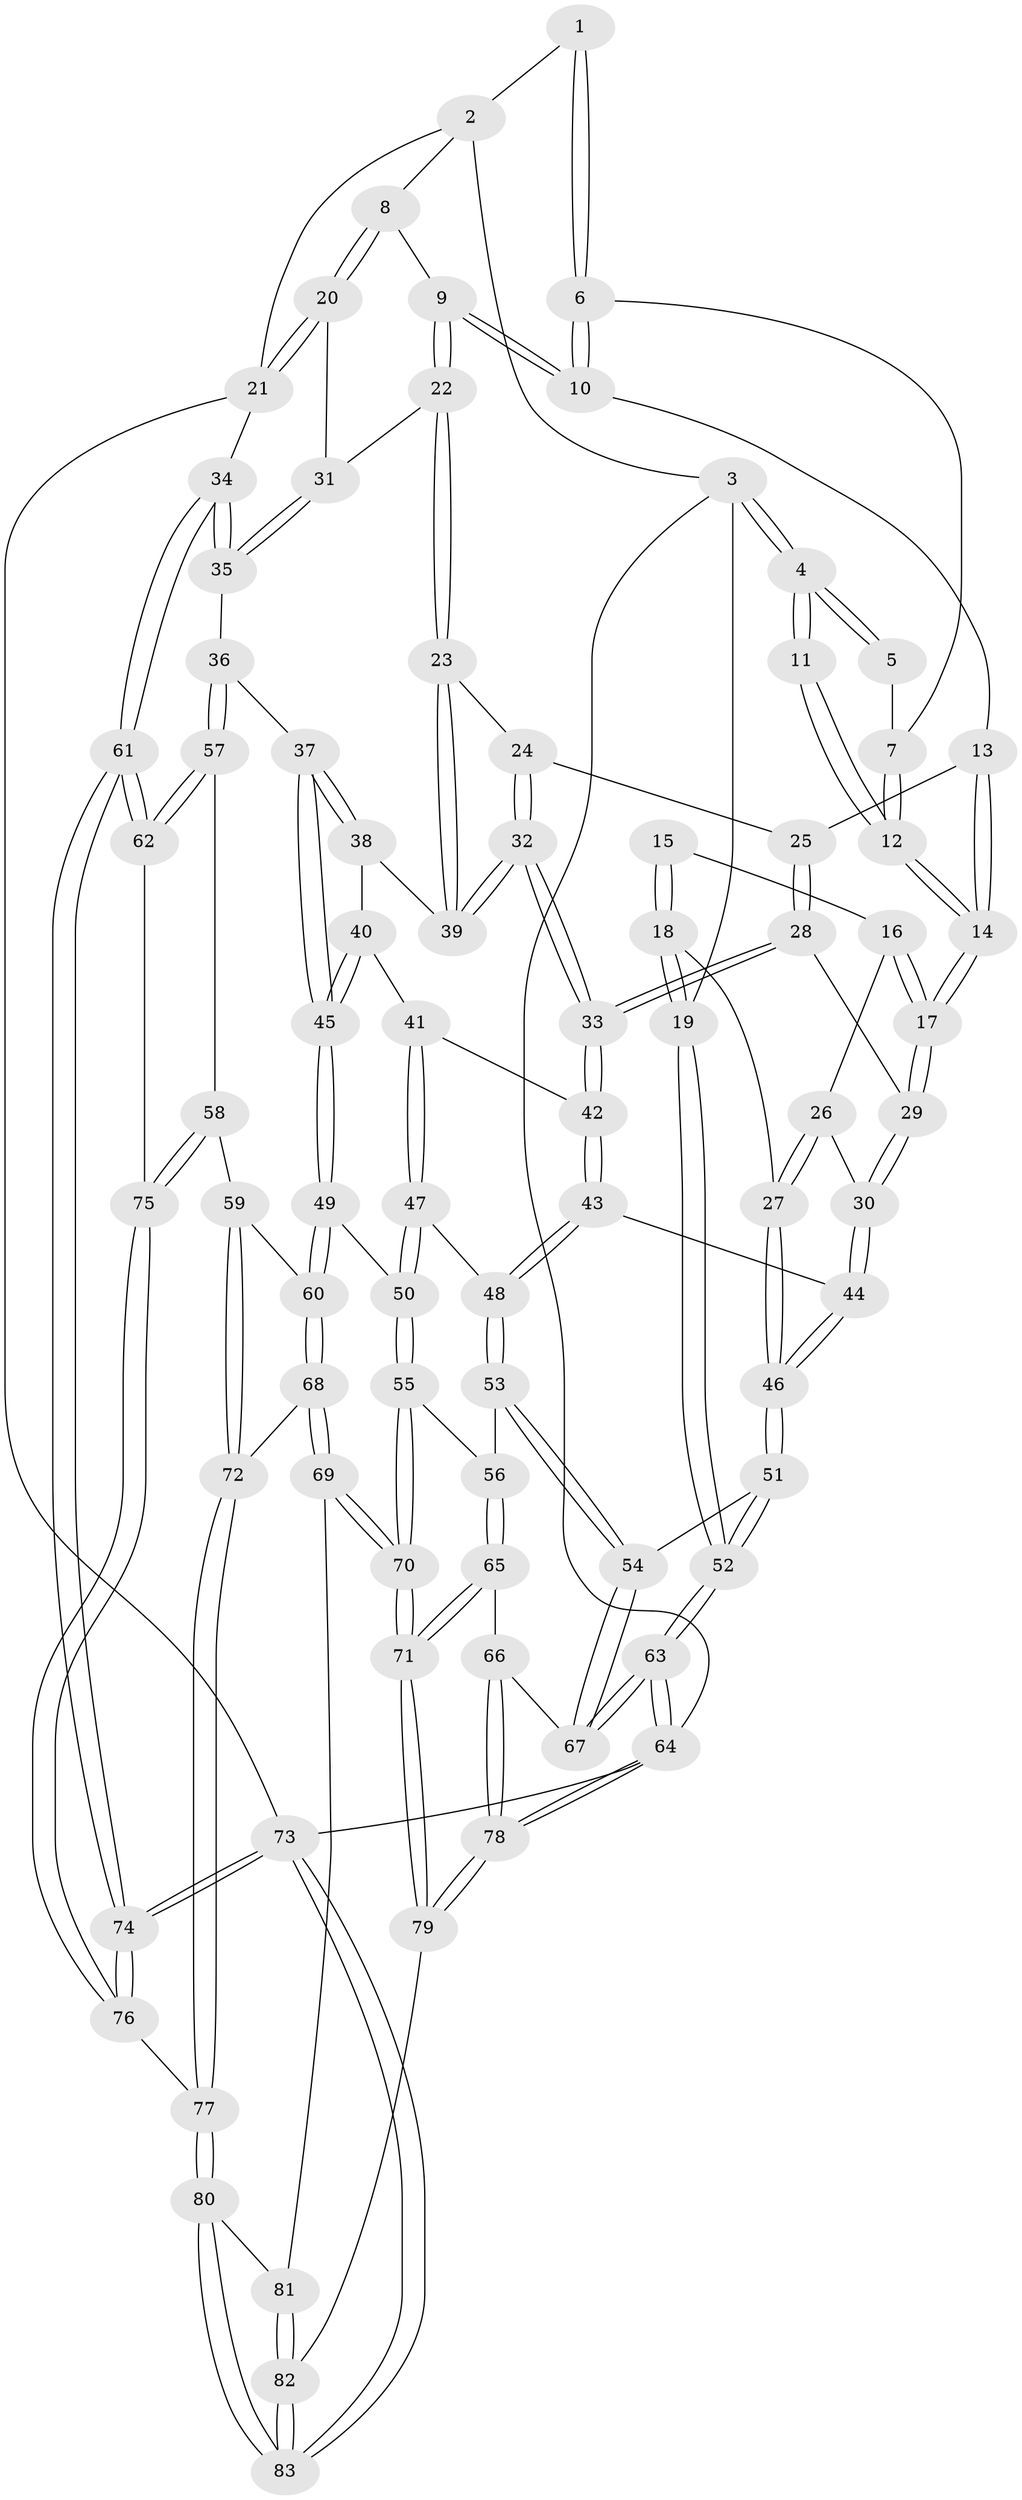 // Generated by graph-tools (version 1.1) at 2025/51/03/09/25 03:51:01]
// undirected, 83 vertices, 204 edges
graph export_dot {
graph [start="1"]
  node [color=gray90,style=filled];
  1 [pos="+0.6526056424655544+0"];
  2 [pos="+0.8298911352825454+0"];
  3 [pos="+0+0"];
  4 [pos="+0+0"];
  5 [pos="+0.5318555833568509+0"];
  6 [pos="+0.6582371655491345+0.12503150873602312"];
  7 [pos="+0.4659983425183802+0.07085601759810645"];
  8 [pos="+0.8960229213439953+0.16215038414819927"];
  9 [pos="+0.7370579619395273+0.2255381333741112"];
  10 [pos="+0.6700909678620471+0.17111762902350414"];
  11 [pos="+0.09467086236400048+0"];
  12 [pos="+0.3713521724326255+0.19882542339978398"];
  13 [pos="+0.4561081904005604+0.23234645070512305"];
  14 [pos="+0.377466580053564+0.21187236442785964"];
  15 [pos="+0.1260745861465093+0.23800651212012133"];
  16 [pos="+0.2028633495492859+0.3272418428015876"];
  17 [pos="+0.3565837125674368+0.26847489997784574"];
  18 [pos="+0.041023373926970495+0.4775327603335765"];
  19 [pos="+0+0.4917900849506379"];
  20 [pos="+1+0.20817740226649045"];
  21 [pos="+1+0.2539425062324421"];
  22 [pos="+0.7257831312836822+0.31091236386821647"];
  23 [pos="+0.7215711153207829+0.3186374345443961"];
  24 [pos="+0.5575949925695236+0.34720030297035753"];
  25 [pos="+0.5125643317776994+0.3115803063164931"];
  26 [pos="+0.19912716703064431+0.33577296304967036"];
  27 [pos="+0.04747167978434015+0.4786445404603192"];
  28 [pos="+0.4595308430369169+0.44100110508541795"];
  29 [pos="+0.35487851517560465+0.41768234647132146"];
  30 [pos="+0.2998161623544758+0.4907972075844987"];
  31 [pos="+0.8676152663775457+0.38326005416542963"];
  32 [pos="+0.5431191686737512+0.45821509990022685"];
  33 [pos="+0.531562360192381+0.4799728854072866"];
  34 [pos="+1+0.5518717690024266"];
  35 [pos="+0.9569820611613084+0.5603163709627706"];
  36 [pos="+0.9231890104437344+0.5719095660416964"];
  37 [pos="+0.857277664525189+0.5784910004853004"];
  38 [pos="+0.7221269153586904+0.41094110669140593"];
  39 [pos="+0.7161234212816695+0.36774868378460784"];
  40 [pos="+0.6566472333800257+0.4951318642267616"];
  41 [pos="+0.5586051732449204+0.5414019226606176"];
  42 [pos="+0.5415853972226092+0.5104341459209234"];
  43 [pos="+0.30386307846233+0.5552536260432063"];
  44 [pos="+0.2735148536490109+0.5396573921811251"];
  45 [pos="+0.7858816921829019+0.6243563616922189"];
  46 [pos="+0.23075219520795373+0.5590298714030375"];
  47 [pos="+0.5586420093435563+0.5625352186617478"];
  48 [pos="+0.42177817026911846+0.6384078743336943"];
  49 [pos="+0.7436039996112596+0.6644716772498968"];
  50 [pos="+0.6220617837039697+0.6500715678855522"];
  51 [pos="+0.21747605339659876+0.6704844813348724"];
  52 [pos="+0+0.9134806230429174"];
  53 [pos="+0.425332524280128+0.6664600643147217"];
  54 [pos="+0.27043692038140216+0.7703527619675985"];
  55 [pos="+0.5713873705668707+0.7258853090722479"];
  56 [pos="+0.43737970354292866+0.6914707655956118"];
  57 [pos="+0.9005652372163977+0.7220388369182583"];
  58 [pos="+0.816994524200826+0.7979631620910239"];
  59 [pos="+0.8118225143806141+0.7936610532755102"];
  60 [pos="+0.7488851337128809+0.7161544003618657"];
  61 [pos="+1+0.8039159638427594"];
  62 [pos="+0.9214490328372095+0.8223640646220083"];
  63 [pos="+0+1"];
  64 [pos="+0+1"];
  65 [pos="+0.4202659725478385+0.8321144450742973"];
  66 [pos="+0.2754690629383112+0.7795468650969116"];
  67 [pos="+0.27070100853642987+0.771413948988022"];
  68 [pos="+0.6624449489190206+0.8516683608686545"];
  69 [pos="+0.6577877666471217+0.8536185368317323"];
  70 [pos="+0.5580150356007167+0.8749709059145988"];
  71 [pos="+0.5002531736236114+0.9338534384313951"];
  72 [pos="+0.7170104424755301+0.8697663486721464"];
  73 [pos="+1+1"];
  74 [pos="+1+1"];
  75 [pos="+0.8593307947980614+0.8553783923688144"];
  76 [pos="+0.8542019547606398+0.8763945901083047"];
  77 [pos="+0.8227186063006168+0.9370808890284443"];
  78 [pos="+0.13699347812122104+1"];
  79 [pos="+0.4598713819080279+1"];
  80 [pos="+0.8227167222280306+0.9371503560962843"];
  81 [pos="+0.7045744513835048+0.9370472327714918"];
  82 [pos="+0.6349648954810364+1"];
  83 [pos="+0.8525308920504276+1"];
  1 -- 2;
  1 -- 6;
  1 -- 6;
  2 -- 3;
  2 -- 8;
  2 -- 21;
  3 -- 4;
  3 -- 4;
  3 -- 19;
  3 -- 64;
  4 -- 5;
  4 -- 5;
  4 -- 11;
  4 -- 11;
  5 -- 7;
  6 -- 7;
  6 -- 10;
  6 -- 10;
  7 -- 12;
  7 -- 12;
  8 -- 9;
  8 -- 20;
  8 -- 20;
  9 -- 10;
  9 -- 10;
  9 -- 22;
  9 -- 22;
  10 -- 13;
  11 -- 12;
  11 -- 12;
  12 -- 14;
  12 -- 14;
  13 -- 14;
  13 -- 14;
  13 -- 25;
  14 -- 17;
  14 -- 17;
  15 -- 16;
  15 -- 18;
  15 -- 18;
  16 -- 17;
  16 -- 17;
  16 -- 26;
  17 -- 29;
  17 -- 29;
  18 -- 19;
  18 -- 19;
  18 -- 27;
  19 -- 52;
  19 -- 52;
  20 -- 21;
  20 -- 21;
  20 -- 31;
  21 -- 34;
  21 -- 73;
  22 -- 23;
  22 -- 23;
  22 -- 31;
  23 -- 24;
  23 -- 39;
  23 -- 39;
  24 -- 25;
  24 -- 32;
  24 -- 32;
  25 -- 28;
  25 -- 28;
  26 -- 27;
  26 -- 27;
  26 -- 30;
  27 -- 46;
  27 -- 46;
  28 -- 29;
  28 -- 33;
  28 -- 33;
  29 -- 30;
  29 -- 30;
  30 -- 44;
  30 -- 44;
  31 -- 35;
  31 -- 35;
  32 -- 33;
  32 -- 33;
  32 -- 39;
  32 -- 39;
  33 -- 42;
  33 -- 42;
  34 -- 35;
  34 -- 35;
  34 -- 61;
  34 -- 61;
  35 -- 36;
  36 -- 37;
  36 -- 57;
  36 -- 57;
  37 -- 38;
  37 -- 38;
  37 -- 45;
  37 -- 45;
  38 -- 39;
  38 -- 40;
  40 -- 41;
  40 -- 45;
  40 -- 45;
  41 -- 42;
  41 -- 47;
  41 -- 47;
  42 -- 43;
  42 -- 43;
  43 -- 44;
  43 -- 48;
  43 -- 48;
  44 -- 46;
  44 -- 46;
  45 -- 49;
  45 -- 49;
  46 -- 51;
  46 -- 51;
  47 -- 48;
  47 -- 50;
  47 -- 50;
  48 -- 53;
  48 -- 53;
  49 -- 50;
  49 -- 60;
  49 -- 60;
  50 -- 55;
  50 -- 55;
  51 -- 52;
  51 -- 52;
  51 -- 54;
  52 -- 63;
  52 -- 63;
  53 -- 54;
  53 -- 54;
  53 -- 56;
  54 -- 67;
  54 -- 67;
  55 -- 56;
  55 -- 70;
  55 -- 70;
  56 -- 65;
  56 -- 65;
  57 -- 58;
  57 -- 62;
  57 -- 62;
  58 -- 59;
  58 -- 75;
  58 -- 75;
  59 -- 60;
  59 -- 72;
  59 -- 72;
  60 -- 68;
  60 -- 68;
  61 -- 62;
  61 -- 62;
  61 -- 74;
  61 -- 74;
  62 -- 75;
  63 -- 64;
  63 -- 64;
  63 -- 67;
  63 -- 67;
  64 -- 78;
  64 -- 78;
  64 -- 73;
  65 -- 66;
  65 -- 71;
  65 -- 71;
  66 -- 67;
  66 -- 78;
  66 -- 78;
  68 -- 69;
  68 -- 69;
  68 -- 72;
  69 -- 70;
  69 -- 70;
  69 -- 81;
  70 -- 71;
  70 -- 71;
  71 -- 79;
  71 -- 79;
  72 -- 77;
  72 -- 77;
  73 -- 74;
  73 -- 74;
  73 -- 83;
  73 -- 83;
  74 -- 76;
  74 -- 76;
  75 -- 76;
  75 -- 76;
  76 -- 77;
  77 -- 80;
  77 -- 80;
  78 -- 79;
  78 -- 79;
  79 -- 82;
  80 -- 81;
  80 -- 83;
  80 -- 83;
  81 -- 82;
  81 -- 82;
  82 -- 83;
  82 -- 83;
}
